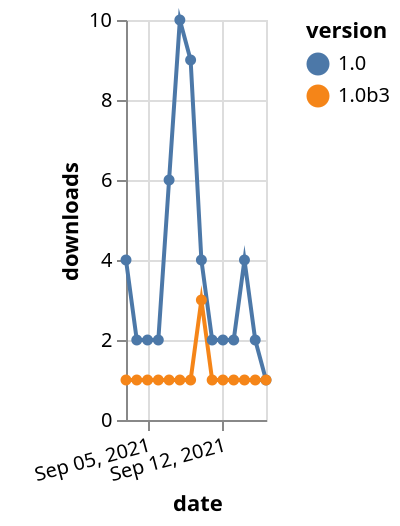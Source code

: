 {"$schema": "https://vega.github.io/schema/vega-lite/v5.json", "description": "A simple bar chart with embedded data.", "data": {"values": [{"date": "2021-09-03", "total": 1568, "delta": 4, "version": "1.0"}, {"date": "2021-09-04", "total": 1570, "delta": 2, "version": "1.0"}, {"date": "2021-09-05", "total": 1572, "delta": 2, "version": "1.0"}, {"date": "2021-09-06", "total": 1574, "delta": 2, "version": "1.0"}, {"date": "2021-09-07", "total": 1580, "delta": 6, "version": "1.0"}, {"date": "2021-09-08", "total": 1590, "delta": 10, "version": "1.0"}, {"date": "2021-09-09", "total": 1599, "delta": 9, "version": "1.0"}, {"date": "2021-09-10", "total": 1603, "delta": 4, "version": "1.0"}, {"date": "2021-09-11", "total": 1605, "delta": 2, "version": "1.0"}, {"date": "2021-09-12", "total": 1607, "delta": 2, "version": "1.0"}, {"date": "2021-09-13", "total": 1609, "delta": 2, "version": "1.0"}, {"date": "2021-09-14", "total": 1613, "delta": 4, "version": "1.0"}, {"date": "2021-09-15", "total": 1615, "delta": 2, "version": "1.0"}, {"date": "2021-09-16", "total": 1616, "delta": 1, "version": "1.0"}, {"date": "2021-09-03", "total": 289, "delta": 1, "version": "1.0b3"}, {"date": "2021-09-04", "total": 290, "delta": 1, "version": "1.0b3"}, {"date": "2021-09-05", "total": 291, "delta": 1, "version": "1.0b3"}, {"date": "2021-09-06", "total": 292, "delta": 1, "version": "1.0b3"}, {"date": "2021-09-07", "total": 293, "delta": 1, "version": "1.0b3"}, {"date": "2021-09-08", "total": 294, "delta": 1, "version": "1.0b3"}, {"date": "2021-09-09", "total": 295, "delta": 1, "version": "1.0b3"}, {"date": "2021-09-10", "total": 298, "delta": 3, "version": "1.0b3"}, {"date": "2021-09-11", "total": 299, "delta": 1, "version": "1.0b3"}, {"date": "2021-09-12", "total": 300, "delta": 1, "version": "1.0b3"}, {"date": "2021-09-13", "total": 301, "delta": 1, "version": "1.0b3"}, {"date": "2021-09-14", "total": 302, "delta": 1, "version": "1.0b3"}, {"date": "2021-09-15", "total": 303, "delta": 1, "version": "1.0b3"}, {"date": "2021-09-16", "total": 304, "delta": 1, "version": "1.0b3"}]}, "width": "container", "mark": {"type": "line", "point": {"filled": true}}, "encoding": {"x": {"field": "date", "type": "temporal", "timeUnit": "yearmonthdate", "title": "date", "axis": {"labelAngle": -15}}, "y": {"field": "delta", "type": "quantitative", "title": "downloads"}, "color": {"field": "version", "type": "nominal"}, "tooltip": {"field": "delta"}}}
